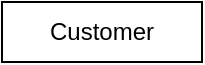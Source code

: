 <mxfile>
    <diagram id="rvpjOLA4V_tPqKTjWOmL" name="Page-1">
        <mxGraphModel dx="5433" dy="2185" grid="1" gridSize="10" guides="1" tooltips="1" connect="1" arrows="1" fold="1" page="1" pageScale="1" pageWidth="850" pageHeight="1100" math="0" shadow="0">
            <root>
                <mxCell id="0"/>
                <mxCell id="1" parent="0"/>
                <mxCell id="2" value="Customer" style="rounded=0;whiteSpace=wrap;html=1;" vertex="1" parent="1">
                    <mxGeometry x="130" y="610" width="100" height="30" as="geometry"/>
                </mxCell>
            </root>
        </mxGraphModel>
    </diagram>
</mxfile>